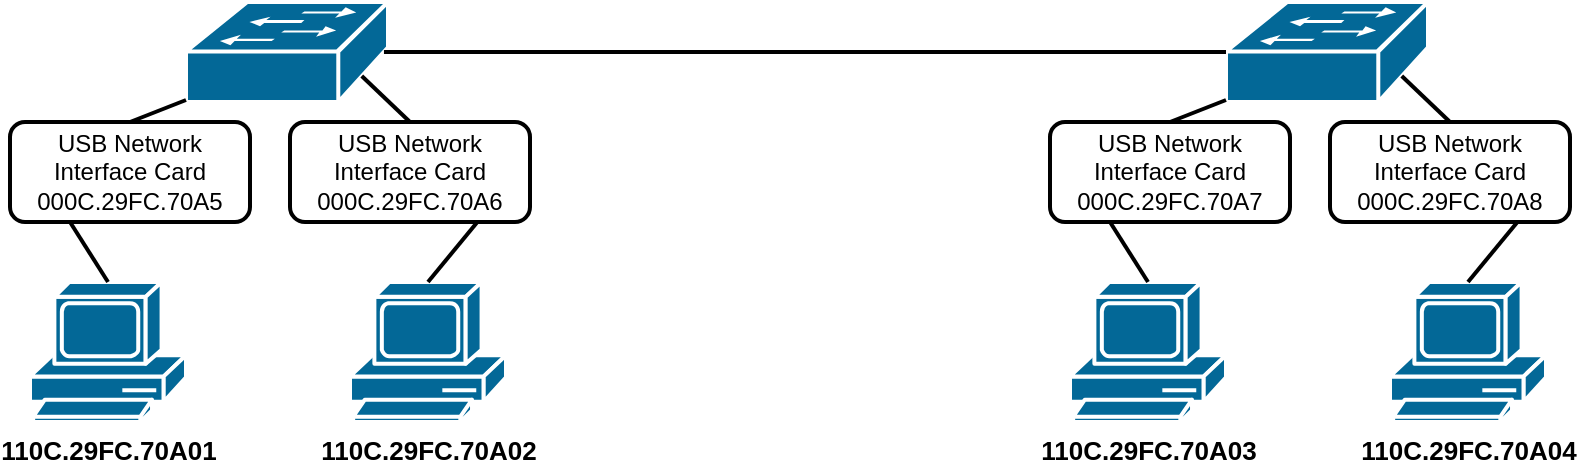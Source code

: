 <mxfile version="26.2.2">
  <diagram name="Seite-1" id="lDPX8A1a6DrfphTYEK8i">
    <mxGraphModel dx="1030" dy="619" grid="1" gridSize="10" guides="1" tooltips="1" connect="1" arrows="1" fold="1" page="1" pageScale="1" pageWidth="827" pageHeight="1169" math="0" shadow="0">
      <root>
        <mxCell id="0" />
        <mxCell id="1" parent="0" />
        <mxCell id="sMKW2bcsABy4EJqkGroy-1" value="&lt;b&gt;&lt;font style=&quot;font-size: 13px;&quot;&gt;110C.29FC.70A02&lt;/font&gt;&lt;/b&gt;" style="shape=mxgraph.cisco.computers_and_peripherals.pc;sketch=0;html=1;pointerEvents=1;dashed=0;fillColor=#036897;strokeColor=#ffffff;strokeWidth=2;verticalLabelPosition=bottom;verticalAlign=top;align=center;outlineConnect=0;" vertex="1" parent="1">
          <mxGeometry x="200" y="410" width="78" height="70" as="geometry" />
        </mxCell>
        <mxCell id="sMKW2bcsABy4EJqkGroy-2" value="&lt;font style=&quot;font-size: 13px;&quot;&gt;&lt;b&gt;110C.29FC.70A03&lt;/b&gt;&lt;/font&gt;" style="shape=mxgraph.cisco.computers_and_peripherals.pc;sketch=0;html=1;pointerEvents=1;dashed=0;fillColor=#036897;strokeColor=#ffffff;strokeWidth=2;verticalLabelPosition=bottom;verticalAlign=top;align=center;outlineConnect=0;" vertex="1" parent="1">
          <mxGeometry x="560" y="410" width="78" height="70" as="geometry" />
        </mxCell>
        <mxCell id="sMKW2bcsABy4EJqkGroy-3" value="&lt;font style=&quot;font-size: 13px;&quot;&gt;&lt;b&gt;110C.29FC.70A01&lt;/b&gt;&lt;/font&gt;" style="shape=mxgraph.cisco.computers_and_peripherals.pc;sketch=0;html=1;pointerEvents=1;dashed=0;fillColor=#036897;strokeColor=#ffffff;strokeWidth=2;verticalLabelPosition=bottom;verticalAlign=top;align=center;outlineConnect=0;" vertex="1" parent="1">
          <mxGeometry x="40" y="410" width="78" height="70" as="geometry" />
        </mxCell>
        <mxCell id="sMKW2bcsABy4EJqkGroy-4" value="&lt;font style=&quot;font-size: 13px;&quot;&gt;&lt;b&gt;110C.29FC.70A04&lt;/b&gt;&lt;/font&gt;" style="shape=mxgraph.cisco.computers_and_peripherals.pc;sketch=0;html=1;pointerEvents=1;dashed=0;fillColor=#036897;strokeColor=#ffffff;strokeWidth=2;verticalLabelPosition=bottom;verticalAlign=top;align=center;outlineConnect=0;" vertex="1" parent="1">
          <mxGeometry x="720" y="410" width="78" height="70" as="geometry" />
        </mxCell>
        <mxCell id="sMKW2bcsABy4EJqkGroy-5" value="" style="shape=mxgraph.cisco.switches.workgroup_switch;sketch=0;html=1;pointerEvents=1;dashed=0;fillColor=#036897;strokeColor=#ffffff;strokeWidth=2;verticalLabelPosition=bottom;verticalAlign=top;align=center;outlineConnect=0;" vertex="1" parent="1">
          <mxGeometry x="638" y="270" width="101" height="50" as="geometry" />
        </mxCell>
        <mxCell id="sMKW2bcsABy4EJqkGroy-6" value="" style="shape=mxgraph.cisco.switches.workgroup_switch;sketch=0;html=1;pointerEvents=1;dashed=0;fillColor=#036897;strokeColor=#ffffff;strokeWidth=2;verticalLabelPosition=bottom;verticalAlign=top;align=center;outlineConnect=0;" vertex="1" parent="1">
          <mxGeometry x="118" y="270" width="101" height="50" as="geometry" />
        </mxCell>
        <mxCell id="sMKW2bcsABy4EJqkGroy-7" value="" style="endArrow=none;html=1;rounded=0;exitX=0.5;exitY=0;exitDx=0;exitDy=0;exitPerimeter=0;entryX=0.87;entryY=0.74;entryDx=0;entryDy=0;entryPerimeter=0;strokeWidth=2;" edge="1" parent="1" source="sMKW2bcsABy4EJqkGroy-19" target="sMKW2bcsABy4EJqkGroy-6">
          <mxGeometry width="50" height="50" relative="1" as="geometry">
            <mxPoint x="390" y="380" as="sourcePoint" />
            <mxPoint x="440" y="330" as="targetPoint" />
          </mxGeometry>
        </mxCell>
        <mxCell id="sMKW2bcsABy4EJqkGroy-8" value="" style="endArrow=none;html=1;rounded=0;exitX=0.5;exitY=0;exitDx=0;exitDy=0;exitPerimeter=0;entryX=0;entryY=0.98;entryDx=0;entryDy=0;entryPerimeter=0;strokeWidth=2;" edge="1" parent="1" source="sMKW2bcsABy4EJqkGroy-12" target="sMKW2bcsABy4EJqkGroy-6">
          <mxGeometry width="50" height="50" relative="1" as="geometry">
            <mxPoint x="203.5" y="451" as="sourcePoint" />
            <mxPoint x="133.5" y="360" as="targetPoint" />
          </mxGeometry>
        </mxCell>
        <mxCell id="sMKW2bcsABy4EJqkGroy-9" value="" style="endArrow=none;html=1;rounded=0;exitX=0.5;exitY=0;exitDx=0;exitDy=0;exitPerimeter=0;entryX=0;entryY=0.98;entryDx=0;entryDy=0;entryPerimeter=0;strokeWidth=2;" edge="1" parent="1" source="sMKW2bcsABy4EJqkGroy-22" target="sMKW2bcsABy4EJqkGroy-5">
          <mxGeometry width="50" height="50" relative="1" as="geometry">
            <mxPoint x="390" y="380" as="sourcePoint" />
            <mxPoint x="440" y="330" as="targetPoint" />
          </mxGeometry>
        </mxCell>
        <mxCell id="sMKW2bcsABy4EJqkGroy-10" value="" style="endArrow=none;html=1;rounded=0;exitX=0.5;exitY=0;exitDx=0;exitDy=0;exitPerimeter=0;entryX=0.87;entryY=0.74;entryDx=0;entryDy=0;entryPerimeter=0;strokeWidth=2;" edge="1" parent="1" source="sMKW2bcsABy4EJqkGroy-23" target="sMKW2bcsABy4EJqkGroy-5">
          <mxGeometry width="50" height="50" relative="1" as="geometry">
            <mxPoint x="690" y="451" as="sourcePoint" />
            <mxPoint x="710" y="360" as="targetPoint" />
          </mxGeometry>
        </mxCell>
        <mxCell id="sMKW2bcsABy4EJqkGroy-11" value="" style="endArrow=none;html=1;rounded=0;exitX=0.98;exitY=0.5;exitDx=0;exitDy=0;exitPerimeter=0;entryX=0;entryY=0.5;entryDx=0;entryDy=0;entryPerimeter=0;strokeWidth=2;" edge="1" parent="1" source="sMKW2bcsABy4EJqkGroy-6" target="sMKW2bcsABy4EJqkGroy-5">
          <mxGeometry width="50" height="50" relative="1" as="geometry">
            <mxPoint x="390" y="380" as="sourcePoint" />
            <mxPoint x="440" y="330" as="targetPoint" />
          </mxGeometry>
        </mxCell>
        <mxCell id="sMKW2bcsABy4EJqkGroy-20" value="" style="endArrow=none;html=1;rounded=0;exitX=0.5;exitY=0;exitDx=0;exitDy=0;exitPerimeter=0;entryX=0.87;entryY=0.74;entryDx=0;entryDy=0;entryPerimeter=0;strokeWidth=2;" edge="1" parent="1" source="sMKW2bcsABy4EJqkGroy-1" target="sMKW2bcsABy4EJqkGroy-19">
          <mxGeometry width="50" height="50" relative="1" as="geometry">
            <mxPoint x="239" y="410" as="sourcePoint" />
            <mxPoint x="206" y="307" as="targetPoint" />
          </mxGeometry>
        </mxCell>
        <mxCell id="sMKW2bcsABy4EJqkGroy-19" value="&lt;div&gt;USB Network Interface Card&lt;/div&gt;000C.29FC.70A6" style="rounded=1;whiteSpace=wrap;html=1;fillColor=default;strokeWidth=2;" vertex="1" parent="1">
          <mxGeometry x="170" y="330" width="120" height="50" as="geometry" />
        </mxCell>
        <mxCell id="sMKW2bcsABy4EJqkGroy-21" value="" style="endArrow=none;html=1;rounded=0;exitX=0.5;exitY=0;exitDx=0;exitDy=0;exitPerimeter=0;entryX=0.25;entryY=1;entryDx=0;entryDy=0;strokeWidth=2;" edge="1" parent="1" source="sMKW2bcsABy4EJqkGroy-3" target="sMKW2bcsABy4EJqkGroy-12">
          <mxGeometry width="50" height="50" relative="1" as="geometry">
            <mxPoint x="79" y="410" as="sourcePoint" />
            <mxPoint x="118" y="319" as="targetPoint" />
          </mxGeometry>
        </mxCell>
        <mxCell id="sMKW2bcsABy4EJqkGroy-12" value="&lt;div&gt;USB Network Interface Card&lt;/div&gt;000C.29FC.70A5" style="rounded=1;whiteSpace=wrap;html=1;fillColor=default;strokeWidth=2;" vertex="1" parent="1">
          <mxGeometry x="30" y="330" width="120" height="50" as="geometry" />
        </mxCell>
        <mxCell id="sMKW2bcsABy4EJqkGroy-24" value="" style="endArrow=none;html=1;rounded=0;exitX=0.5;exitY=0;exitDx=0;exitDy=0;exitPerimeter=0;entryX=0.87;entryY=0.74;entryDx=0;entryDy=0;entryPerimeter=0;strokeWidth=2;" edge="1" parent="1" source="sMKW2bcsABy4EJqkGroy-4" target="sMKW2bcsABy4EJqkGroy-23">
          <mxGeometry width="50" height="50" relative="1" as="geometry">
            <mxPoint x="759" y="410" as="sourcePoint" />
            <mxPoint x="726" y="307" as="targetPoint" />
          </mxGeometry>
        </mxCell>
        <mxCell id="sMKW2bcsABy4EJqkGroy-23" value="&lt;div&gt;USB Network Interface Card&lt;/div&gt;000C.29FC.70A8" style="rounded=1;whiteSpace=wrap;html=1;fillColor=default;strokeWidth=2;" vertex="1" parent="1">
          <mxGeometry x="690" y="330" width="120" height="50" as="geometry" />
        </mxCell>
        <mxCell id="sMKW2bcsABy4EJqkGroy-25" value="" style="endArrow=none;html=1;rounded=0;exitX=0.5;exitY=0;exitDx=0;exitDy=0;exitPerimeter=0;entryX=0.25;entryY=1;entryDx=0;entryDy=0;strokeWidth=2;" edge="1" parent="1" source="sMKW2bcsABy4EJqkGroy-2" target="sMKW2bcsABy4EJqkGroy-22">
          <mxGeometry width="50" height="50" relative="1" as="geometry">
            <mxPoint x="599" y="410" as="sourcePoint" />
            <mxPoint x="638" y="319" as="targetPoint" />
          </mxGeometry>
        </mxCell>
        <mxCell id="sMKW2bcsABy4EJqkGroy-22" value="&lt;div&gt;USB Network Interface Card&lt;/div&gt;000C.29FC.70A7" style="rounded=1;whiteSpace=wrap;html=1;fillColor=default;strokeWidth=2;" vertex="1" parent="1">
          <mxGeometry x="550" y="330" width="120" height="50" as="geometry" />
        </mxCell>
      </root>
    </mxGraphModel>
  </diagram>
</mxfile>
